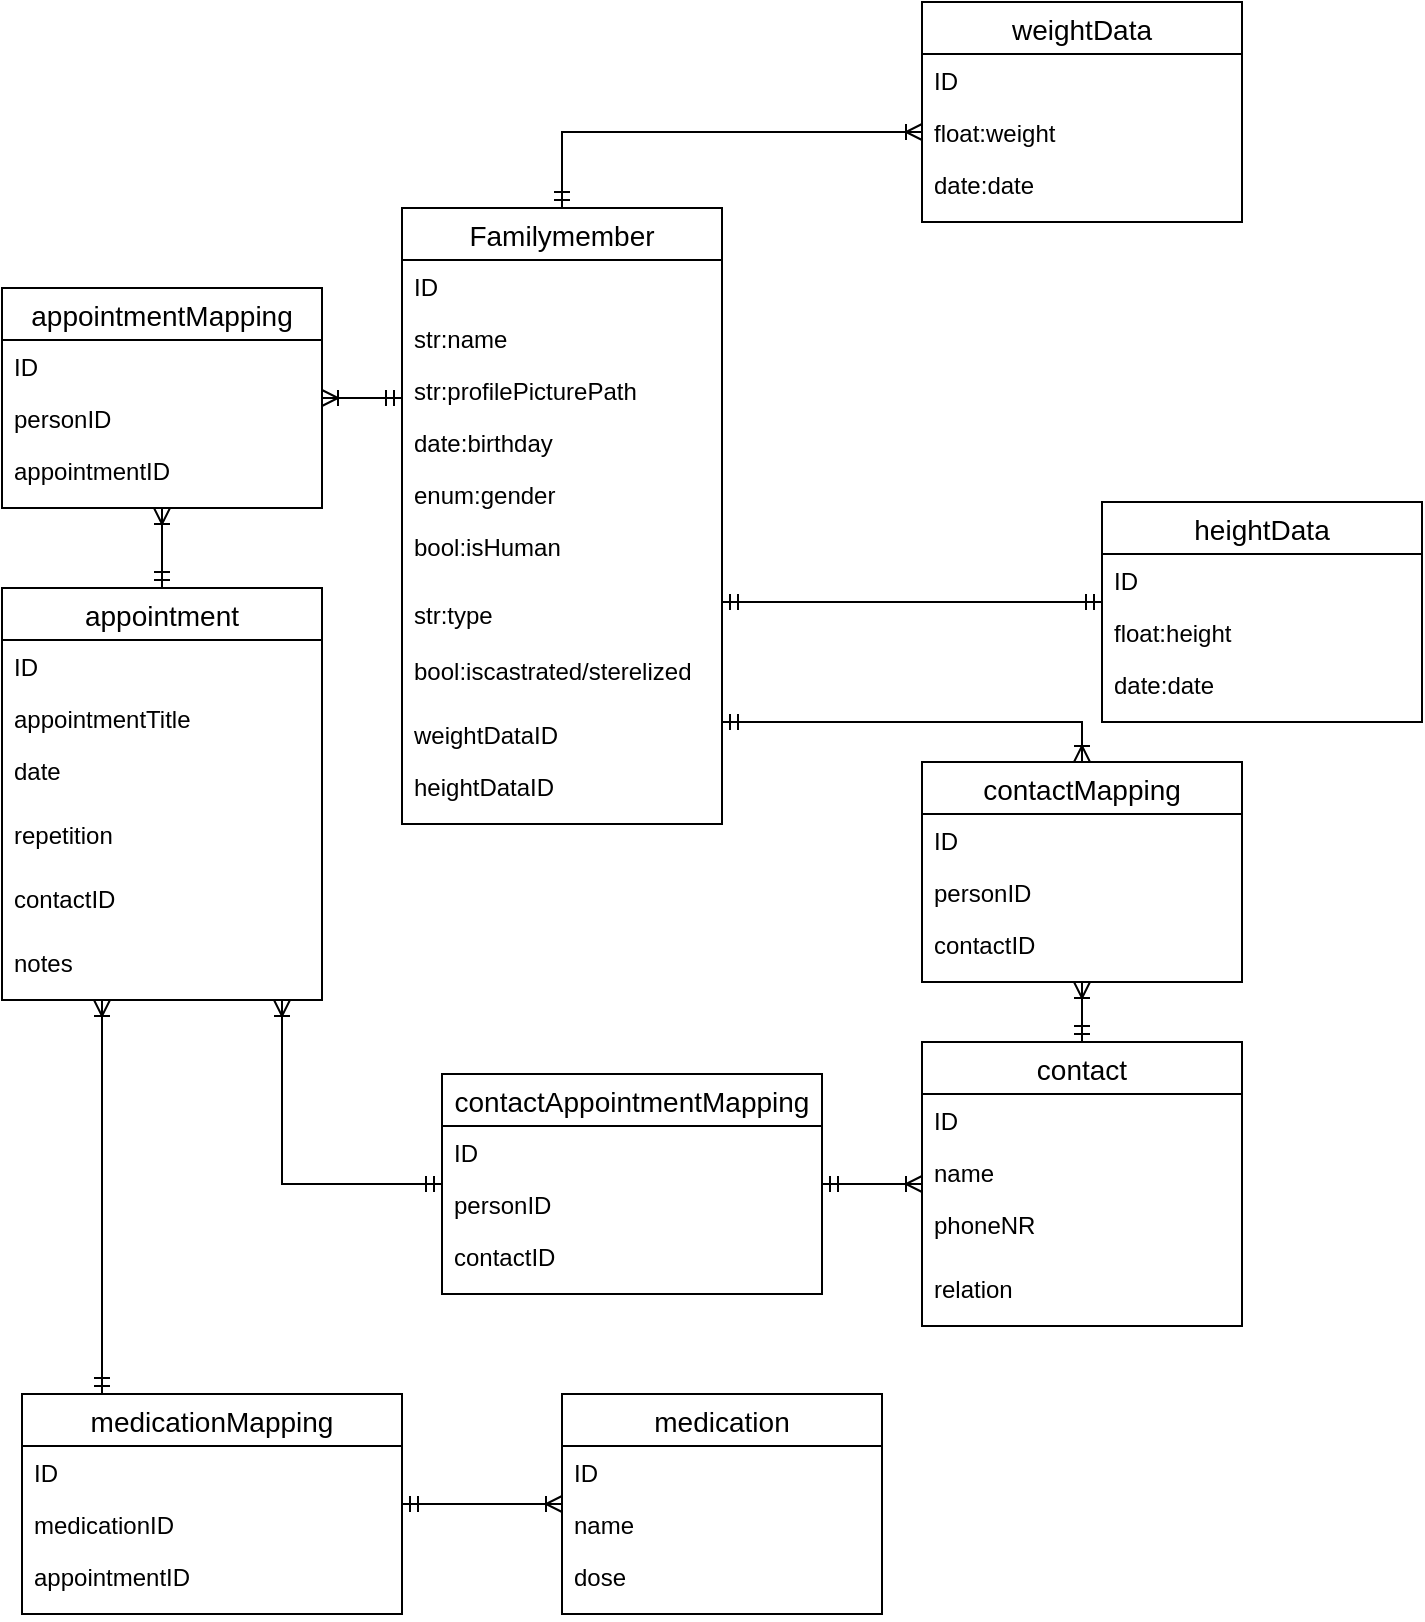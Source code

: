 <mxfile version="13.0.1" type="device"><diagram id="9AyCFdtqr2qTtBAxln-3" name="Page-1"><mxGraphModel dx="981" dy="567" grid="1" gridSize="10" guides="1" tooltips="1" connect="1" arrows="1" fold="1" page="1" pageScale="1" pageWidth="827" pageHeight="1169" math="0" shadow="0"><root><mxCell id="0"/><mxCell id="1" parent="0"/><mxCell id="SUF_wIWYFTjeZ8wrO4Db-40" style="edgeStyle=orthogonalEdgeStyle;rounded=0;orthogonalLoop=1;jettySize=auto;html=1;entryX=0.5;entryY=0;entryDx=0;entryDy=0;startArrow=ERmandOne;startFill=0;endArrow=ERoneToMany;endFill=0;" parent="1" source="SUF_wIWYFTjeZ8wrO4Db-1" target="SUF_wIWYFTjeZ8wrO4Db-32" edge="1"><mxGeometry relative="1" as="geometry"><Array as="points"><mxPoint x="650" y="380"/></Array></mxGeometry></mxCell><mxCell id="SUF_wIWYFTjeZ8wrO4Db-48" style="edgeStyle=orthogonalEdgeStyle;rounded=0;orthogonalLoop=1;jettySize=auto;html=1;startArrow=ERmandOne;startFill=0;endArrow=ERoneToMany;endFill=0;" parent="1" source="SUF_wIWYFTjeZ8wrO4Db-1" target="SUF_wIWYFTjeZ8wrO4Db-21" edge="1"><mxGeometry relative="1" as="geometry"><Array as="points"><mxPoint x="300" y="218"/><mxPoint x="300" y="218"/></Array></mxGeometry></mxCell><mxCell id="SUF_wIWYFTjeZ8wrO4Db-70" style="edgeStyle=orthogonalEdgeStyle;rounded=0;orthogonalLoop=1;jettySize=auto;html=1;startArrow=ERmandOne;startFill=0;endArrow=ERmandOne;endFill=0;" parent="1" source="SUF_wIWYFTjeZ8wrO4Db-1" target="SUF_wIWYFTjeZ8wrO4Db-15" edge="1"><mxGeometry relative="1" as="geometry"><Array as="points"><mxPoint x="610" y="320"/><mxPoint x="610" y="320"/></Array></mxGeometry></mxCell><mxCell id="GgiHPztrREjtQCh15Pa_-1" style="edgeStyle=orthogonalEdgeStyle;rounded=0;orthogonalLoop=1;jettySize=auto;html=1;entryX=0;entryY=0.5;entryDx=0;entryDy=0;endArrow=ERoneToMany;endFill=0;startArrow=ERmandOne;startFill=0;" edge="1" parent="1" source="SUF_wIWYFTjeZ8wrO4Db-1" target="SUF_wIWYFTjeZ8wrO4Db-9"><mxGeometry relative="1" as="geometry"/></mxCell><mxCell id="SUF_wIWYFTjeZ8wrO4Db-1" value="Familymember" style="swimlane;fontStyle=0;childLayout=stackLayout;horizontal=1;startSize=26;horizontalStack=0;resizeParent=1;resizeParentMax=0;resizeLast=0;collapsible=1;marginBottom=0;align=center;fontSize=14;" parent="1" vertex="1"><mxGeometry x="310" y="123" width="160" height="308" as="geometry"/></mxCell><mxCell id="SUF_wIWYFTjeZ8wrO4Db-14" value="ID" style="text;strokeColor=none;fillColor=none;spacingLeft=4;spacingRight=4;overflow=hidden;rotatable=0;points=[[0,0.5],[1,0.5]];portConstraint=eastwest;fontSize=12;" parent="SUF_wIWYFTjeZ8wrO4Db-1" vertex="1"><mxGeometry y="26" width="160" height="26" as="geometry"/></mxCell><mxCell id="SUF_wIWYFTjeZ8wrO4Db-13" value="str:name" style="text;strokeColor=none;fillColor=none;spacingLeft=4;spacingRight=4;overflow=hidden;rotatable=0;points=[[0,0.5],[1,0.5]];portConstraint=eastwest;fontSize=12;" parent="SUF_wIWYFTjeZ8wrO4Db-1" vertex="1"><mxGeometry y="52" width="160" height="26" as="geometry"/></mxCell><mxCell id="SUF_wIWYFTjeZ8wrO4Db-52" value="str:profilePicturePath" style="text;strokeColor=none;fillColor=none;spacingLeft=4;spacingRight=4;overflow=hidden;rotatable=0;points=[[0,0.5],[1,0.5]];portConstraint=eastwest;fontSize=12;" parent="SUF_wIWYFTjeZ8wrO4Db-1" vertex="1"><mxGeometry y="78" width="160" height="26" as="geometry"/></mxCell><mxCell id="SUF_wIWYFTjeZ8wrO4Db-2" value="date:birthday" style="text;strokeColor=none;fillColor=none;spacingLeft=4;spacingRight=4;overflow=hidden;rotatable=0;points=[[0,0.5],[1,0.5]];portConstraint=eastwest;fontSize=12;" parent="SUF_wIWYFTjeZ8wrO4Db-1" vertex="1"><mxGeometry y="104" width="160" height="26" as="geometry"/></mxCell><mxCell id="SUF_wIWYFTjeZ8wrO4Db-53" value="enum:gender" style="text;strokeColor=none;fillColor=none;spacingLeft=4;spacingRight=4;overflow=hidden;rotatable=0;points=[[0,0.5],[1,0.5]];portConstraint=eastwest;fontSize=12;" parent="SUF_wIWYFTjeZ8wrO4Db-1" vertex="1"><mxGeometry y="130" width="160" height="26" as="geometry"/></mxCell><mxCell id="GgiHPztrREjtQCh15Pa_-2" value="bool:isHuman" style="text;strokeColor=none;fillColor=none;spacingLeft=4;spacingRight=4;overflow=hidden;rotatable=0;points=[[0,0.5],[1,0.5]];portConstraint=eastwest;fontSize=12;" vertex="1" parent="SUF_wIWYFTjeZ8wrO4Db-1"><mxGeometry y="156" width="160" height="34" as="geometry"/></mxCell><mxCell id="SUF_wIWYFTjeZ8wrO4Db-54" value="str:type" style="text;strokeColor=none;fillColor=none;spacingLeft=4;spacingRight=4;overflow=hidden;rotatable=0;points=[[0,0.5],[1,0.5]];portConstraint=eastwest;fontSize=12;" parent="SUF_wIWYFTjeZ8wrO4Db-1" vertex="1"><mxGeometry y="190" width="160" height="28" as="geometry"/></mxCell><mxCell id="SUF_wIWYFTjeZ8wrO4Db-56" value="bool:iscastrated/sterelized" style="text;strokeColor=none;fillColor=none;spacingLeft=4;spacingRight=4;overflow=hidden;rotatable=0;points=[[0,0.5],[1,0.5]];portConstraint=eastwest;fontSize=12;" parent="SUF_wIWYFTjeZ8wrO4Db-1" vertex="1"><mxGeometry y="218" width="160" height="32" as="geometry"/></mxCell><mxCell id="SUF_wIWYFTjeZ8wrO4Db-3" value="weightDataID" style="text;strokeColor=none;fillColor=none;spacingLeft=4;spacingRight=4;overflow=hidden;rotatable=0;points=[[0,0.5],[1,0.5]];portConstraint=eastwest;fontSize=12;" parent="SUF_wIWYFTjeZ8wrO4Db-1" vertex="1"><mxGeometry y="250" width="160" height="26" as="geometry"/></mxCell><mxCell id="SUF_wIWYFTjeZ8wrO4Db-5" value="heightDataID" style="text;strokeColor=none;fillColor=none;spacingLeft=4;spacingRight=4;overflow=hidden;rotatable=0;points=[[0,0.5],[1,0.5]];portConstraint=eastwest;fontSize=12;" parent="SUF_wIWYFTjeZ8wrO4Db-1" vertex="1"><mxGeometry y="276" width="160" height="32" as="geometry"/></mxCell><mxCell id="SUF_wIWYFTjeZ8wrO4Db-49" style="edgeStyle=orthogonalEdgeStyle;rounded=0;orthogonalLoop=1;jettySize=auto;html=1;startArrow=ERmandOne;startFill=0;endArrow=ERoneToMany;endFill=0;" parent="1" source="SUF_wIWYFTjeZ8wrO4Db-26" target="SUF_wIWYFTjeZ8wrO4Db-21" edge="1"><mxGeometry relative="1" as="geometry"/></mxCell><mxCell id="SUF_wIWYFTjeZ8wrO4Db-47" style="edgeStyle=orthogonalEdgeStyle;rounded=0;orthogonalLoop=1;jettySize=auto;html=1;startArrow=ERmandOne;startFill=0;endArrow=ERoneToMany;endFill=0;" parent="1" source="SUF_wIWYFTjeZ8wrO4Db-41" target="SUF_wIWYFTjeZ8wrO4Db-32" edge="1"><mxGeometry relative="1" as="geometry"/></mxCell><mxCell id="SUF_wIWYFTjeZ8wrO4Db-21" value="appointmentMapping" style="swimlane;fontStyle=0;childLayout=stackLayout;horizontal=1;startSize=26;horizontalStack=0;resizeParent=1;resizeParentMax=0;resizeLast=0;collapsible=1;marginBottom=0;align=center;fontSize=14;" parent="1" vertex="1"><mxGeometry x="110" y="163" width="160" height="110" as="geometry"/></mxCell><mxCell id="SUF_wIWYFTjeZ8wrO4Db-22" value="ID" style="text;strokeColor=none;fillColor=none;spacingLeft=4;spacingRight=4;overflow=hidden;rotatable=0;points=[[0,0.5],[1,0.5]];portConstraint=eastwest;fontSize=12;" parent="SUF_wIWYFTjeZ8wrO4Db-21" vertex="1"><mxGeometry y="26" width="160" height="26" as="geometry"/></mxCell><mxCell id="SUF_wIWYFTjeZ8wrO4Db-23" value="personID" style="text;strokeColor=none;fillColor=none;spacingLeft=4;spacingRight=4;overflow=hidden;rotatable=0;points=[[0,0.5],[1,0.5]];portConstraint=eastwest;fontSize=12;" parent="SUF_wIWYFTjeZ8wrO4Db-21" vertex="1"><mxGeometry y="52" width="160" height="26" as="geometry"/></mxCell><mxCell id="SUF_wIWYFTjeZ8wrO4Db-24" value="appointmentID" style="text;strokeColor=none;fillColor=none;spacingLeft=4;spacingRight=4;overflow=hidden;rotatable=0;points=[[0,0.5],[1,0.5]];portConstraint=eastwest;fontSize=12;" parent="SUF_wIWYFTjeZ8wrO4Db-21" vertex="1"><mxGeometry y="78" width="160" height="32" as="geometry"/></mxCell><mxCell id="SUF_wIWYFTjeZ8wrO4Db-81" style="edgeStyle=orthogonalEdgeStyle;rounded=0;orthogonalLoop=1;jettySize=auto;html=1;startArrow=ERoneToMany;startFill=0;endArrow=ERmandOne;endFill=0;" parent="1" source="SUF_wIWYFTjeZ8wrO4Db-26" target="SUF_wIWYFTjeZ8wrO4Db-77" edge="1"><mxGeometry relative="1" as="geometry"><Array as="points"><mxPoint x="160" y="670"/><mxPoint x="160" y="670"/></Array></mxGeometry></mxCell><mxCell id="SUF_wIWYFTjeZ8wrO4Db-26" value="appointment" style="swimlane;fontStyle=0;childLayout=stackLayout;horizontal=1;startSize=26;horizontalStack=0;resizeParent=1;resizeParentMax=0;resizeLast=0;collapsible=1;marginBottom=0;align=center;fontSize=14;" parent="1" vertex="1"><mxGeometry x="110" y="313" width="160" height="206" as="geometry"/></mxCell><mxCell id="SUF_wIWYFTjeZ8wrO4Db-27" value="ID" style="text;strokeColor=none;fillColor=none;spacingLeft=4;spacingRight=4;overflow=hidden;rotatable=0;points=[[0,0.5],[1,0.5]];portConstraint=eastwest;fontSize=12;" parent="SUF_wIWYFTjeZ8wrO4Db-26" vertex="1"><mxGeometry y="26" width="160" height="26" as="geometry"/></mxCell><mxCell id="SUF_wIWYFTjeZ8wrO4Db-28" value="appointmentTitle" style="text;strokeColor=none;fillColor=none;spacingLeft=4;spacingRight=4;overflow=hidden;rotatable=0;points=[[0,0.5],[1,0.5]];portConstraint=eastwest;fontSize=12;" parent="SUF_wIWYFTjeZ8wrO4Db-26" vertex="1"><mxGeometry y="52" width="160" height="26" as="geometry"/></mxCell><mxCell id="SUF_wIWYFTjeZ8wrO4Db-29" value="date" style="text;strokeColor=none;fillColor=none;spacingLeft=4;spacingRight=4;overflow=hidden;rotatable=0;points=[[0,0.5],[1,0.5]];portConstraint=eastwest;fontSize=12;" parent="SUF_wIWYFTjeZ8wrO4Db-26" vertex="1"><mxGeometry y="78" width="160" height="32" as="geometry"/></mxCell><mxCell id="SUF_wIWYFTjeZ8wrO4Db-55" value="repetition" style="text;strokeColor=none;fillColor=none;spacingLeft=4;spacingRight=4;overflow=hidden;rotatable=0;points=[[0,0.5],[1,0.5]];portConstraint=eastwest;fontSize=12;" parent="SUF_wIWYFTjeZ8wrO4Db-26" vertex="1"><mxGeometry y="110" width="160" height="32" as="geometry"/></mxCell><mxCell id="SUF_wIWYFTjeZ8wrO4Db-51" value="contactID" style="text;strokeColor=none;fillColor=none;spacingLeft=4;spacingRight=4;overflow=hidden;rotatable=0;points=[[0,0.5],[1,0.5]];portConstraint=eastwest;fontSize=12;" parent="SUF_wIWYFTjeZ8wrO4Db-26" vertex="1"><mxGeometry y="142" width="160" height="32" as="geometry"/></mxCell><mxCell id="SUF_wIWYFTjeZ8wrO4Db-31" value="notes" style="text;strokeColor=none;fillColor=none;spacingLeft=4;spacingRight=4;overflow=hidden;rotatable=0;points=[[0,0.5],[1,0.5]];portConstraint=eastwest;fontSize=12;" parent="SUF_wIWYFTjeZ8wrO4Db-26" vertex="1"><mxGeometry y="174" width="160" height="32" as="geometry"/></mxCell><mxCell id="SUF_wIWYFTjeZ8wrO4Db-67" style="edgeStyle=orthogonalEdgeStyle;rounded=0;orthogonalLoop=1;jettySize=auto;html=1;startArrow=ERmandOne;startFill=0;endArrow=ERoneToMany;endFill=0;" parent="1" source="SUF_wIWYFTjeZ8wrO4Db-62" target="SUF_wIWYFTjeZ8wrO4Db-26" edge="1"><mxGeometry relative="1" as="geometry"><Array as="points"><mxPoint x="250" y="611"/></Array></mxGeometry></mxCell><mxCell id="SUF_wIWYFTjeZ8wrO4Db-68" style="edgeStyle=orthogonalEdgeStyle;rounded=0;orthogonalLoop=1;jettySize=auto;html=1;startArrow=ERmandOne;startFill=0;endArrow=ERoneToMany;endFill=0;" parent="1" source="SUF_wIWYFTjeZ8wrO4Db-62" target="SUF_wIWYFTjeZ8wrO4Db-41" edge="1"><mxGeometry relative="1" as="geometry"/></mxCell><mxCell id="SUF_wIWYFTjeZ8wrO4Db-15" value="heightData" style="swimlane;fontStyle=0;childLayout=stackLayout;horizontal=1;startSize=26;horizontalStack=0;resizeParent=1;resizeParentMax=0;resizeLast=0;collapsible=1;marginBottom=0;align=center;fontSize=14;" parent="1" vertex="1"><mxGeometry x="660" y="270" width="160" height="110" as="geometry"/></mxCell><mxCell id="SUF_wIWYFTjeZ8wrO4Db-16" value="ID" style="text;strokeColor=none;fillColor=none;spacingLeft=4;spacingRight=4;overflow=hidden;rotatable=0;points=[[0,0.5],[1,0.5]];portConstraint=eastwest;fontSize=12;" parent="SUF_wIWYFTjeZ8wrO4Db-15" vertex="1"><mxGeometry y="26" width="160" height="26" as="geometry"/></mxCell><mxCell id="SUF_wIWYFTjeZ8wrO4Db-17" value="float:height" style="text;strokeColor=none;fillColor=none;spacingLeft=4;spacingRight=4;overflow=hidden;rotatable=0;points=[[0,0.5],[1,0.5]];portConstraint=eastwest;fontSize=12;" parent="SUF_wIWYFTjeZ8wrO4Db-15" vertex="1"><mxGeometry y="52" width="160" height="26" as="geometry"/></mxCell><mxCell id="SUF_wIWYFTjeZ8wrO4Db-18" value="date:date" style="text;strokeColor=none;fillColor=none;spacingLeft=4;spacingRight=4;overflow=hidden;rotatable=0;points=[[0,0.5],[1,0.5]];portConstraint=eastwest;fontSize=12;" parent="SUF_wIWYFTjeZ8wrO4Db-15" vertex="1"><mxGeometry y="78" width="160" height="32" as="geometry"/></mxCell><mxCell id="SUF_wIWYFTjeZ8wrO4Db-32" value="contactMapping" style="swimlane;fontStyle=0;childLayout=stackLayout;horizontal=1;startSize=26;horizontalStack=0;resizeParent=1;resizeParentMax=0;resizeLast=0;collapsible=1;marginBottom=0;align=center;fontSize=14;" parent="1" vertex="1"><mxGeometry x="570" y="400" width="160" height="110" as="geometry"/></mxCell><mxCell id="SUF_wIWYFTjeZ8wrO4Db-33" value="ID" style="text;strokeColor=none;fillColor=none;spacingLeft=4;spacingRight=4;overflow=hidden;rotatable=0;points=[[0,0.5],[1,0.5]];portConstraint=eastwest;fontSize=12;" parent="SUF_wIWYFTjeZ8wrO4Db-32" vertex="1"><mxGeometry y="26" width="160" height="26" as="geometry"/></mxCell><mxCell id="SUF_wIWYFTjeZ8wrO4Db-34" value="personID" style="text;strokeColor=none;fillColor=none;spacingLeft=4;spacingRight=4;overflow=hidden;rotatable=0;points=[[0,0.5],[1,0.5]];portConstraint=eastwest;fontSize=12;" parent="SUF_wIWYFTjeZ8wrO4Db-32" vertex="1"><mxGeometry y="52" width="160" height="26" as="geometry"/></mxCell><mxCell id="SUF_wIWYFTjeZ8wrO4Db-35" value="contactID" style="text;strokeColor=none;fillColor=none;spacingLeft=4;spacingRight=4;overflow=hidden;rotatable=0;points=[[0,0.5],[1,0.5]];portConstraint=eastwest;fontSize=12;" parent="SUF_wIWYFTjeZ8wrO4Db-32" vertex="1"><mxGeometry y="78" width="160" height="32" as="geometry"/></mxCell><mxCell id="SUF_wIWYFTjeZ8wrO4Db-7" value="weightData" style="swimlane;fontStyle=0;childLayout=stackLayout;horizontal=1;startSize=26;horizontalStack=0;resizeParent=1;resizeParentMax=0;resizeLast=0;collapsible=1;marginBottom=0;align=center;fontSize=14;" parent="1" vertex="1"><mxGeometry x="570" y="20" width="160" height="110" as="geometry"/></mxCell><mxCell id="SUF_wIWYFTjeZ8wrO4Db-8" value="ID" style="text;strokeColor=none;fillColor=none;spacingLeft=4;spacingRight=4;overflow=hidden;rotatable=0;points=[[0,0.5],[1,0.5]];portConstraint=eastwest;fontSize=12;" parent="SUF_wIWYFTjeZ8wrO4Db-7" vertex="1"><mxGeometry y="26" width="160" height="26" as="geometry"/></mxCell><mxCell id="SUF_wIWYFTjeZ8wrO4Db-9" value="float:weight" style="text;strokeColor=none;fillColor=none;spacingLeft=4;spacingRight=4;overflow=hidden;rotatable=0;points=[[0,0.5],[1,0.5]];portConstraint=eastwest;fontSize=12;" parent="SUF_wIWYFTjeZ8wrO4Db-7" vertex="1"><mxGeometry y="52" width="160" height="26" as="geometry"/></mxCell><mxCell id="SUF_wIWYFTjeZ8wrO4Db-10" value="date:date" style="text;strokeColor=none;fillColor=none;spacingLeft=4;spacingRight=4;overflow=hidden;rotatable=0;points=[[0,0.5],[1,0.5]];portConstraint=eastwest;fontSize=12;" parent="SUF_wIWYFTjeZ8wrO4Db-7" vertex="1"><mxGeometry y="78" width="160" height="32" as="geometry"/></mxCell><mxCell id="SUF_wIWYFTjeZ8wrO4Db-41" value="contact" style="swimlane;fontStyle=0;childLayout=stackLayout;horizontal=1;startSize=26;horizontalStack=0;resizeParent=1;resizeParentMax=0;resizeLast=0;collapsible=1;marginBottom=0;align=center;fontSize=14;" parent="1" vertex="1"><mxGeometry x="570" y="540" width="160" height="142" as="geometry"/></mxCell><mxCell id="SUF_wIWYFTjeZ8wrO4Db-42" value="ID" style="text;strokeColor=none;fillColor=none;spacingLeft=4;spacingRight=4;overflow=hidden;rotatable=0;points=[[0,0.5],[1,0.5]];portConstraint=eastwest;fontSize=12;" parent="SUF_wIWYFTjeZ8wrO4Db-41" vertex="1"><mxGeometry y="26" width="160" height="26" as="geometry"/></mxCell><mxCell id="SUF_wIWYFTjeZ8wrO4Db-43" value="name" style="text;strokeColor=none;fillColor=none;spacingLeft=4;spacingRight=4;overflow=hidden;rotatable=0;points=[[0,0.5],[1,0.5]];portConstraint=eastwest;fontSize=12;" parent="SUF_wIWYFTjeZ8wrO4Db-41" vertex="1"><mxGeometry y="52" width="160" height="26" as="geometry"/></mxCell><mxCell id="SUF_wIWYFTjeZ8wrO4Db-44" value="phoneNR" style="text;strokeColor=none;fillColor=none;spacingLeft=4;spacingRight=4;overflow=hidden;rotatable=0;points=[[0,0.5],[1,0.5]];portConstraint=eastwest;fontSize=12;" parent="SUF_wIWYFTjeZ8wrO4Db-41" vertex="1"><mxGeometry y="78" width="160" height="32" as="geometry"/></mxCell><mxCell id="SUF_wIWYFTjeZ8wrO4Db-45" value="relation" style="text;strokeColor=none;fillColor=none;spacingLeft=4;spacingRight=4;overflow=hidden;rotatable=0;points=[[0,0.5],[1,0.5]];portConstraint=eastwest;fontSize=12;" parent="SUF_wIWYFTjeZ8wrO4Db-41" vertex="1"><mxGeometry y="110" width="160" height="32" as="geometry"/></mxCell><mxCell id="SUF_wIWYFTjeZ8wrO4Db-62" value="contactAppointmentMapping" style="swimlane;fontStyle=0;childLayout=stackLayout;horizontal=1;startSize=26;horizontalStack=0;resizeParent=1;resizeParentMax=0;resizeLast=0;collapsible=1;marginBottom=0;align=center;fontSize=14;" parent="1" vertex="1"><mxGeometry x="330" y="556" width="190" height="110" as="geometry"/></mxCell><mxCell id="SUF_wIWYFTjeZ8wrO4Db-63" value="ID" style="text;strokeColor=none;fillColor=none;spacingLeft=4;spacingRight=4;overflow=hidden;rotatable=0;points=[[0,0.5],[1,0.5]];portConstraint=eastwest;fontSize=12;" parent="SUF_wIWYFTjeZ8wrO4Db-62" vertex="1"><mxGeometry y="26" width="190" height="26" as="geometry"/></mxCell><mxCell id="SUF_wIWYFTjeZ8wrO4Db-64" value="personID" style="text;strokeColor=none;fillColor=none;spacingLeft=4;spacingRight=4;overflow=hidden;rotatable=0;points=[[0,0.5],[1,0.5]];portConstraint=eastwest;fontSize=12;" parent="SUF_wIWYFTjeZ8wrO4Db-62" vertex="1"><mxGeometry y="52" width="190" height="26" as="geometry"/></mxCell><mxCell id="SUF_wIWYFTjeZ8wrO4Db-65" value="contactID" style="text;strokeColor=none;fillColor=none;spacingLeft=4;spacingRight=4;overflow=hidden;rotatable=0;points=[[0,0.5],[1,0.5]];portConstraint=eastwest;fontSize=12;" parent="SUF_wIWYFTjeZ8wrO4Db-62" vertex="1"><mxGeometry y="78" width="190" height="32" as="geometry"/></mxCell><mxCell id="SUF_wIWYFTjeZ8wrO4Db-71" style="edgeStyle=orthogonalEdgeStyle;rounded=0;orthogonalLoop=1;jettySize=auto;html=1;startArrow=ERmandOne;startFill=0;endArrow=ERoneToMany;endFill=0;" parent="1" source="SUF_wIWYFTjeZ8wrO4Db-77" target="SUF_wIWYFTjeZ8wrO4Db-72" edge="1"><mxGeometry relative="1" as="geometry"/></mxCell><mxCell id="SUF_wIWYFTjeZ8wrO4Db-72" value="medication" style="swimlane;fontStyle=0;childLayout=stackLayout;horizontal=1;startSize=26;horizontalStack=0;resizeParent=1;resizeParentMax=0;resizeLast=0;collapsible=1;marginBottom=0;align=center;fontSize=14;" parent="1" vertex="1"><mxGeometry x="390" y="716" width="160" height="110" as="geometry"/></mxCell><mxCell id="SUF_wIWYFTjeZ8wrO4Db-73" value="ID" style="text;strokeColor=none;fillColor=none;spacingLeft=4;spacingRight=4;overflow=hidden;rotatable=0;points=[[0,0.5],[1,0.5]];portConstraint=eastwest;fontSize=12;" parent="SUF_wIWYFTjeZ8wrO4Db-72" vertex="1"><mxGeometry y="26" width="160" height="26" as="geometry"/></mxCell><mxCell id="SUF_wIWYFTjeZ8wrO4Db-74" value="name" style="text;strokeColor=none;fillColor=none;spacingLeft=4;spacingRight=4;overflow=hidden;rotatable=0;points=[[0,0.5],[1,0.5]];portConstraint=eastwest;fontSize=12;" parent="SUF_wIWYFTjeZ8wrO4Db-72" vertex="1"><mxGeometry y="52" width="160" height="26" as="geometry"/></mxCell><mxCell id="SUF_wIWYFTjeZ8wrO4Db-75" value="dose" style="text;strokeColor=none;fillColor=none;spacingLeft=4;spacingRight=4;overflow=hidden;rotatable=0;points=[[0,0.5],[1,0.5]];portConstraint=eastwest;fontSize=12;" parent="SUF_wIWYFTjeZ8wrO4Db-72" vertex="1"><mxGeometry y="78" width="160" height="32" as="geometry"/></mxCell><mxCell id="SUF_wIWYFTjeZ8wrO4Db-77" value="medicationMapping" style="swimlane;fontStyle=0;childLayout=stackLayout;horizontal=1;startSize=26;horizontalStack=0;resizeParent=1;resizeParentMax=0;resizeLast=0;collapsible=1;marginBottom=0;align=center;fontSize=14;" parent="1" vertex="1"><mxGeometry x="120" y="716" width="190" height="110" as="geometry"/></mxCell><mxCell id="SUF_wIWYFTjeZ8wrO4Db-78" value="ID" style="text;strokeColor=none;fillColor=none;spacingLeft=4;spacingRight=4;overflow=hidden;rotatable=0;points=[[0,0.5],[1,0.5]];portConstraint=eastwest;fontSize=12;" parent="SUF_wIWYFTjeZ8wrO4Db-77" vertex="1"><mxGeometry y="26" width="190" height="26" as="geometry"/></mxCell><mxCell id="SUF_wIWYFTjeZ8wrO4Db-79" value="medicationID" style="text;strokeColor=none;fillColor=none;spacingLeft=4;spacingRight=4;overflow=hidden;rotatable=0;points=[[0,0.5],[1,0.5]];portConstraint=eastwest;fontSize=12;" parent="SUF_wIWYFTjeZ8wrO4Db-77" vertex="1"><mxGeometry y="52" width="190" height="26" as="geometry"/></mxCell><mxCell id="SUF_wIWYFTjeZ8wrO4Db-80" value="appointmentID" style="text;strokeColor=none;fillColor=none;spacingLeft=4;spacingRight=4;overflow=hidden;rotatable=0;points=[[0,0.5],[1,0.5]];portConstraint=eastwest;fontSize=12;" parent="SUF_wIWYFTjeZ8wrO4Db-77" vertex="1"><mxGeometry y="78" width="190" height="32" as="geometry"/></mxCell></root></mxGraphModel></diagram></mxfile>